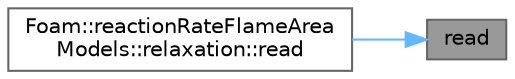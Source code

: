 digraph "read"
{
 // LATEX_PDF_SIZE
  bgcolor="transparent";
  edge [fontname=Helvetica,fontsize=10,labelfontname=Helvetica,labelfontsize=10];
  node [fontname=Helvetica,fontsize=10,shape=box,height=0.2,width=0.4];
  rankdir="RL";
  Node1 [id="Node000001",label="read",height=0.2,width=0.4,color="gray40", fillcolor="grey60", style="filled", fontcolor="black",tooltip=" "];
  Node1 -> Node2 [id="edge1_Node000001_Node000002",dir="back",color="steelblue1",style="solid",tooltip=" "];
  Node2 [id="Node000002",label="Foam::reactionRateFlameArea\lModels::relaxation::read",height=0.2,width=0.4,color="grey40", fillcolor="white", style="filled",URL="$classFoam_1_1reactionRateFlameAreaModels_1_1relaxation.html#af5acd6a83c1f6711ba04ca9cb129ddc3",tooltip=" "];
}
